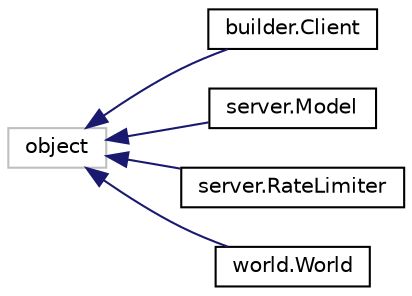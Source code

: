 digraph "Graphical Class Hierarchy"
{
 // LATEX_PDF_SIZE
  edge [fontname="Helvetica",fontsize="10",labelfontname="Helvetica",labelfontsize="10"];
  node [fontname="Helvetica",fontsize="10",shape=record];
  rankdir="LR";
  Node4 [label="object",height=0.2,width=0.4,color="grey75", fillcolor="white", style="filled",tooltip=" "];
  Node4 -> Node0 [dir="back",color="midnightblue",fontsize="10",style="solid",fontname="Helvetica"];
  Node0 [label="builder.Client",height=0.2,width=0.4,color="black", fillcolor="white", style="filled",URL="$classbuilder_1_1Client.html",tooltip=" "];
  Node4 -> Node6 [dir="back",color="midnightblue",fontsize="10",style="solid",fontname="Helvetica"];
  Node6 [label="server.Model",height=0.2,width=0.4,color="black", fillcolor="white", style="filled",URL="$classserver_1_1Model.html",tooltip=" "];
  Node4 -> Node7 [dir="back",color="midnightblue",fontsize="10",style="solid",fontname="Helvetica"];
  Node7 [label="server.RateLimiter",height=0.2,width=0.4,color="black", fillcolor="white", style="filled",URL="$classserver_1_1RateLimiter.html",tooltip=" "];
  Node4 -> Node8 [dir="back",color="midnightblue",fontsize="10",style="solid",fontname="Helvetica"];
  Node8 [label="world.World",height=0.2,width=0.4,color="black", fillcolor="white", style="filled",URL="$classworld_1_1World.html",tooltip=" "];
}
